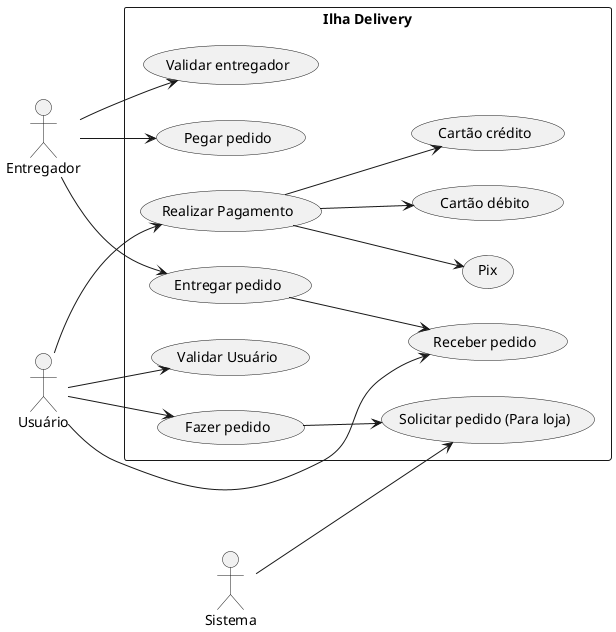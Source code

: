 @startuml Diagrama de caso de uso

left to right direction
skinparam packageStyle rectangle
actor "Usuário" as usuário
actor "Entregador" as entregador
actor "Sistema" as sistema

rectangle "Ilha Delivery" {
  usecase "Validar Usuário" as UC01
  usecase "Fazer pedido" as UC02
  usecase "Realizar Pagamento" as UC03
  usecase "Cartão débito" as UC04
  usecase "Cartão crédito" as UC05
  usecase "Pix" as UC06
  usecase "Solicitar pedido (Para loja)" as UC07
  usecase "Validar entregador" as UC08
  usecase "Pegar pedido" as UC09
  usecase "Entregar pedido" as UC10
  usecase "Receber pedido" as UC11

}

usuário --> UC01
usuário --> UC02
usuário --> UC03
usuário --> UC11
entregador --> UC08
entregador --> UC09
entregador --> UC10
sistema --> UC07



UC03 --> UC04
UC03 --> UC05
UC03 --> UC06
UC02 --> UC07
UC10 --> UC11


@enduml
